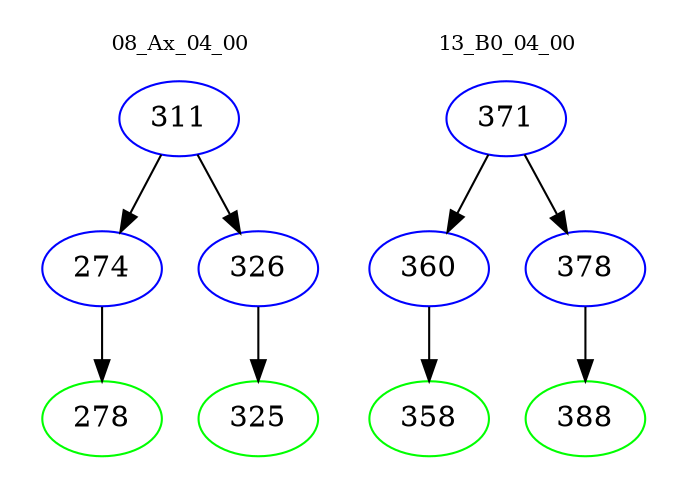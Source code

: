 digraph{
subgraph cluster_0 {
color = white
label = "08_Ax_04_00";
fontsize=10;
T0_311 [label="311", color="blue"]
T0_311 -> T0_274 [color="black"]
T0_274 [label="274", color="blue"]
T0_274 -> T0_278 [color="black"]
T0_278 [label="278", color="green"]
T0_311 -> T0_326 [color="black"]
T0_326 [label="326", color="blue"]
T0_326 -> T0_325 [color="black"]
T0_325 [label="325", color="green"]
}
subgraph cluster_1 {
color = white
label = "13_B0_04_00";
fontsize=10;
T1_371 [label="371", color="blue"]
T1_371 -> T1_360 [color="black"]
T1_360 [label="360", color="blue"]
T1_360 -> T1_358 [color="black"]
T1_358 [label="358", color="green"]
T1_371 -> T1_378 [color="black"]
T1_378 [label="378", color="blue"]
T1_378 -> T1_388 [color="black"]
T1_388 [label="388", color="green"]
}
}
